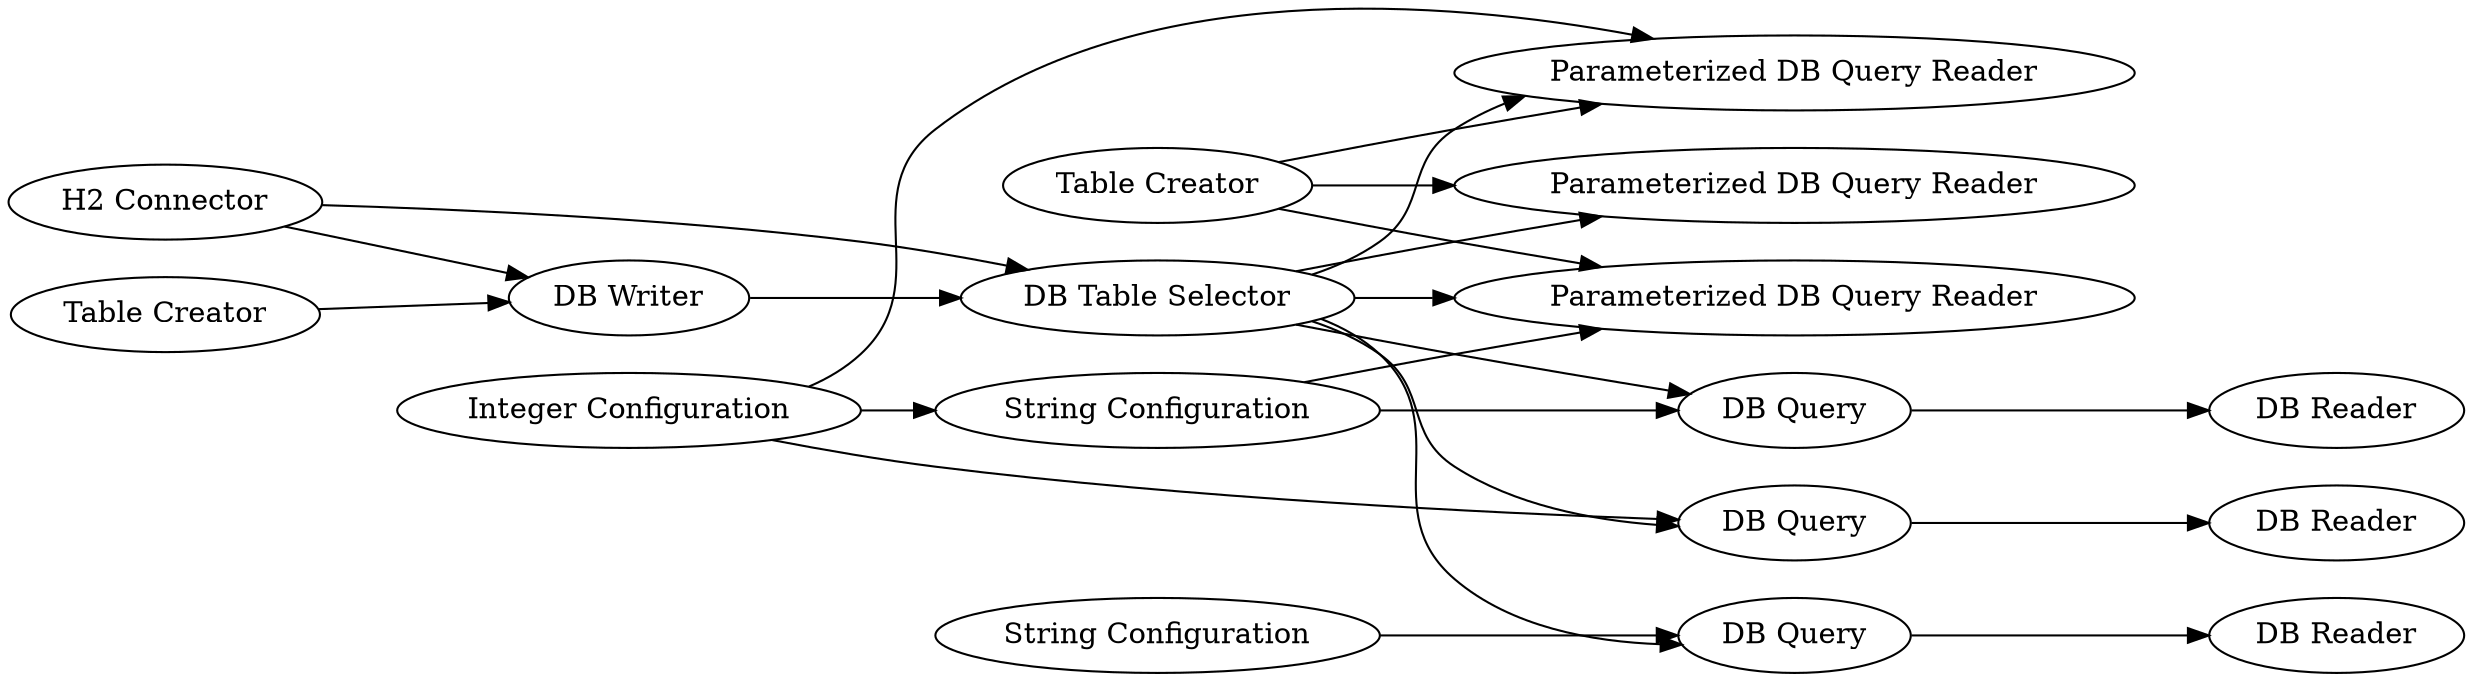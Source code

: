 digraph {
	8 -> 13
	12 -> 7
	21 -> 25
	20 -> 3
	16 -> 20
	23 -> 26
	15 -> 3
	12 -> 9
	3 -> 7
	3 -> 14
	3 -> 13
	3 -> 21
	3 -> 9
	24 -> 23
	9 -> 11
	12 -> 22
	3 -> 23
	15 -> 20
	22 -> 14
	8 -> 7
	8 -> 14
	22 -> 21
	16 [label="Table Creator"]
	24 [label="String Configuration"]
	13 [label="Parameterized DB Query Reader"]
	20 [label="DB Writer"]
	7 [label="Parameterized DB Query Reader"]
	22 [label="String Configuration"]
	9 [label="DB Query"]
	23 [label="DB Query"]
	21 [label="DB Query"]
	11 [label="DB Reader"]
	26 [label="DB Reader"]
	8 [label="Table Creator"]
	15 [label="H2 Connector"]
	25 [label="DB Reader"]
	14 [label="Parameterized DB Query Reader"]
	3 [label="DB Table Selector"]
	12 [label="Integer Configuration"]
	rankdir=LR
}
